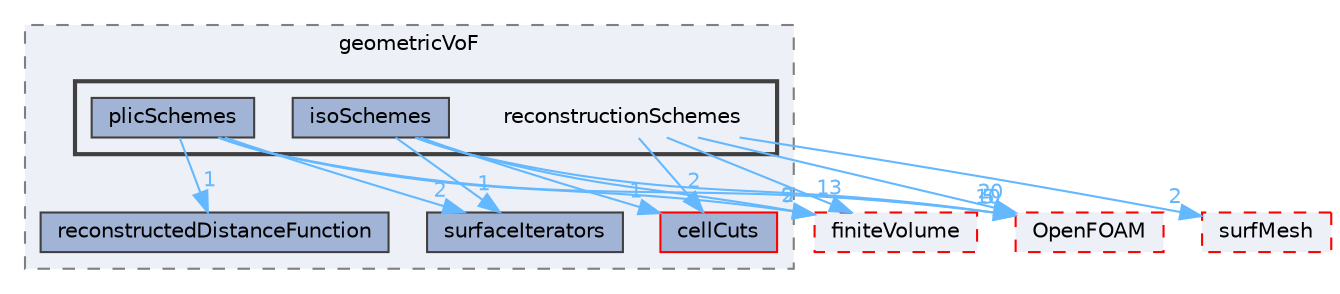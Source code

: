 digraph "src/transportModels/geometricVoF/reconstructionSchemes"
{
 // LATEX_PDF_SIZE
  bgcolor="transparent";
  edge [fontname=Helvetica,fontsize=10,labelfontname=Helvetica,labelfontsize=10];
  node [fontname=Helvetica,fontsize=10,shape=box,height=0.2,width=0.4];
  compound=true
  subgraph clusterdir_f5631f9cb82e7daa4c7df4dc3b194f2c {
    graph [ bgcolor="#edf0f7", pencolor="grey50", label="geometricVoF", fontname=Helvetica,fontsize=10 style="filled,dashed", URL="dir_f5631f9cb82e7daa4c7df4dc3b194f2c.html",tooltip=""]
  dir_66f166e792c2386ec4ffa9653f388b91 [label="surfaceIterators", fillcolor="#a2b4d6", color="grey25", style="filled", URL="dir_66f166e792c2386ec4ffa9653f388b91.html",tooltip=""];
  dir_8eaebc1626428febf84ee09c80f98a6e [label="cellCuts", fillcolor="#a2b4d6", color="red", style="filled", URL="dir_8eaebc1626428febf84ee09c80f98a6e.html",tooltip=""];
  dir_cbb22e9a74b6d32e4d0ca3f865f0d62f [label="reconstructedDistanceFunction", fillcolor="#a2b4d6", color="grey25", style="filled", URL="dir_cbb22e9a74b6d32e4d0ca3f865f0d62f.html",tooltip=""];
  subgraph clusterdir_7080b229f4f8d19b04b5f2ed4f8f80cb {
    graph [ bgcolor="#edf0f7", pencolor="grey25", label="", fontname=Helvetica,fontsize=10 style="filled,bold", URL="dir_7080b229f4f8d19b04b5f2ed4f8f80cb.html",tooltip=""]
    dir_7080b229f4f8d19b04b5f2ed4f8f80cb [shape=plaintext, label="reconstructionSchemes"];
  dir_e10bbce8637bba5c837c5af501427c05 [label="isoSchemes", fillcolor="#a2b4d6", color="grey25", style="filled", URL="dir_e10bbce8637bba5c837c5af501427c05.html",tooltip=""];
  dir_3ff52e6766574687dd414e3b22597720 [label="plicSchemes", fillcolor="#a2b4d6", color="grey25", style="filled", URL="dir_3ff52e6766574687dd414e3b22597720.html",tooltip=""];
  }
  }
  dir_0a88fe22feb23ce5f078a04a1df67721 [label="surfMesh", fillcolor="#edf0f7", color="red", style="filled,dashed", URL="dir_0a88fe22feb23ce5f078a04a1df67721.html",tooltip=""];
  dir_9bd15774b555cf7259a6fa18f99fe99b [label="finiteVolume", fillcolor="#edf0f7", color="red", style="filled,dashed", URL="dir_9bd15774b555cf7259a6fa18f99fe99b.html",tooltip=""];
  dir_c5473ff19b20e6ec4dfe5c310b3778a8 [label="OpenFOAM", fillcolor="#edf0f7", color="red", style="filled,dashed", URL="dir_c5473ff19b20e6ec4dfe5c310b3778a8.html",tooltip=""];
  dir_7080b229f4f8d19b04b5f2ed4f8f80cb->dir_0a88fe22feb23ce5f078a04a1df67721 [headlabel="2", labeldistance=1.5 headhref="dir_003258_003891.html" href="dir_003258_003891.html" color="steelblue1" fontcolor="steelblue1"];
  dir_7080b229f4f8d19b04b5f2ed4f8f80cb->dir_8eaebc1626428febf84ee09c80f98a6e [headlabel="2", labeldistance=1.5 headhref="dir_003258_000418.html" href="dir_003258_000418.html" color="steelblue1" fontcolor="steelblue1"];
  dir_7080b229f4f8d19b04b5f2ed4f8f80cb->dir_9bd15774b555cf7259a6fa18f99fe99b [headlabel="13", labeldistance=1.5 headhref="dir_003258_001387.html" href="dir_003258_001387.html" color="steelblue1" fontcolor="steelblue1"];
  dir_7080b229f4f8d19b04b5f2ed4f8f80cb->dir_c5473ff19b20e6ec4dfe5c310b3778a8 [headlabel="20", labeldistance=1.5 headhref="dir_003258_002695.html" href="dir_003258_002695.html" color="steelblue1" fontcolor="steelblue1"];
  dir_e10bbce8637bba5c837c5af501427c05->dir_66f166e792c2386ec4ffa9653f388b91 [headlabel="1", labeldistance=1.5 headhref="dir_001977_003851.html" href="dir_001977_003851.html" color="steelblue1" fontcolor="steelblue1"];
  dir_e10bbce8637bba5c837c5af501427c05->dir_8eaebc1626428febf84ee09c80f98a6e [headlabel="1", labeldistance=1.5 headhref="dir_001977_000418.html" href="dir_001977_000418.html" color="steelblue1" fontcolor="steelblue1"];
  dir_e10bbce8637bba5c837c5af501427c05->dir_9bd15774b555cf7259a6fa18f99fe99b [headlabel="2", labeldistance=1.5 headhref="dir_001977_001387.html" href="dir_001977_001387.html" color="steelblue1" fontcolor="steelblue1"];
  dir_e10bbce8637bba5c837c5af501427c05->dir_c5473ff19b20e6ec4dfe5c310b3778a8 [headlabel="5", labeldistance=1.5 headhref="dir_001977_002695.html" href="dir_001977_002695.html" color="steelblue1" fontcolor="steelblue1"];
  dir_3ff52e6766574687dd414e3b22597720->dir_66f166e792c2386ec4ffa9653f388b91 [headlabel="2", labeldistance=1.5 headhref="dir_002932_003851.html" href="dir_002932_003851.html" color="steelblue1" fontcolor="steelblue1"];
  dir_3ff52e6766574687dd414e3b22597720->dir_9bd15774b555cf7259a6fa18f99fe99b [headlabel="9", labeldistance=1.5 headhref="dir_002932_001387.html" href="dir_002932_001387.html" color="steelblue1" fontcolor="steelblue1"];
  dir_3ff52e6766574687dd414e3b22597720->dir_c5473ff19b20e6ec4dfe5c310b3778a8 [headlabel="10", labeldistance=1.5 headhref="dir_002932_002695.html" href="dir_002932_002695.html" color="steelblue1" fontcolor="steelblue1"];
  dir_3ff52e6766574687dd414e3b22597720->dir_cbb22e9a74b6d32e4d0ca3f865f0d62f [headlabel="1", labeldistance=1.5 headhref="dir_002932_003257.html" href="dir_002932_003257.html" color="steelblue1" fontcolor="steelblue1"];
}
